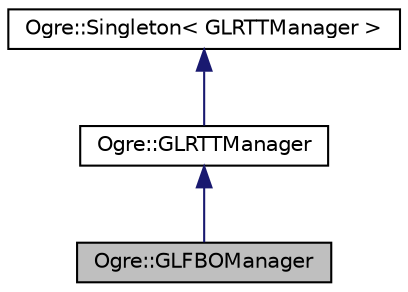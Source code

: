 digraph "Ogre::GLFBOManager"
{
  bgcolor="transparent";
  edge [fontname="Helvetica",fontsize="10",labelfontname="Helvetica",labelfontsize="10"];
  node [fontname="Helvetica",fontsize="10",shape=record];
  Node0 [label="Ogre::GLFBOManager",height=0.2,width=0.4,color="black", fillcolor="grey75", style="filled", fontcolor="black"];
  Node1 -> Node0 [dir="back",color="midnightblue",fontsize="10",style="solid",fontname="Helvetica"];
  Node1 [label="Ogre::GLRTTManager",height=0.2,width=0.4,color="black",URL="$class_ogre_1_1_g_l_r_t_t_manager.html",tooltip="Manager/factory for RenderTextures. "];
  Node2 -> Node1 [dir="back",color="midnightblue",fontsize="10",style="solid",fontname="Helvetica"];
  Node2 [label="Ogre::Singleton\< GLRTTManager \>",height=0.2,width=0.4,color="black",URL="$class_ogre_1_1_singleton.html"];
}
